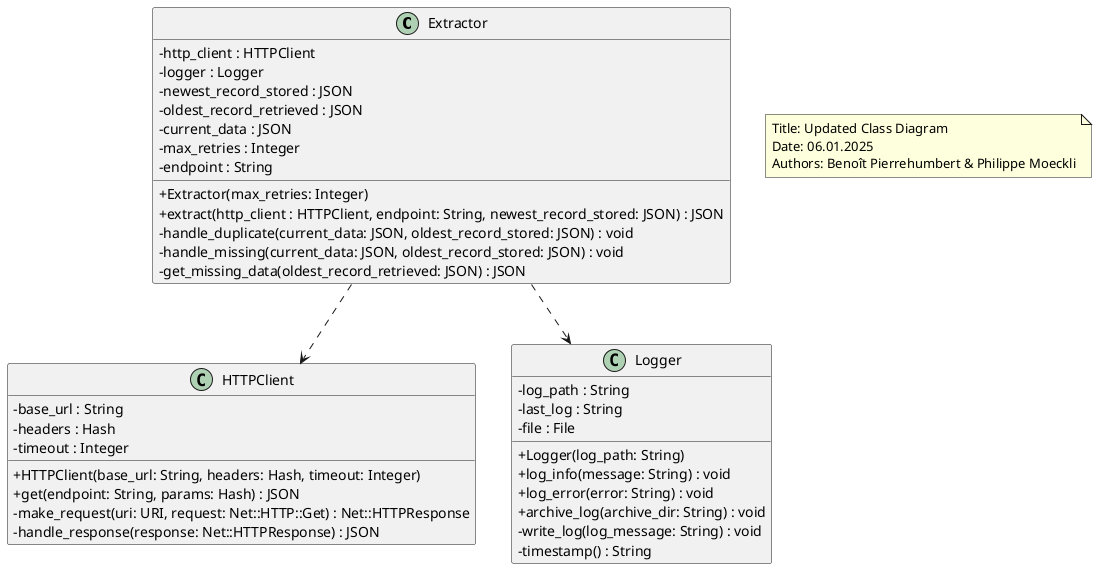 @startuml

skinparam classAttributeIconSize 0

class Extractor {
  - http_client : HTTPClient
  - logger : Logger
  - newest_record_stored : JSON
  - oldest_record_retrieved : JSON
  - current_data : JSON
  - max_retries : Integer
  - endpoint : String
  + Extractor(max_retries: Integer)
  + extract(http_client : HTTPClient, endpoint: String, newest_record_stored: JSON) : JSON
  - handle_duplicate(current_data: JSON, oldest_record_stored: JSON) : void
  - handle_missing(current_data: JSON, oldest_record_stored: JSON) : void
  - get_missing_data(oldest_record_retrieved: JSON) : JSON
}

class HTTPClient {
  - base_url : String
  - headers : Hash
  - timeout : Integer
  + HTTPClient(base_url: String, headers: Hash, timeout: Integer)
  + get(endpoint: String, params: Hash) : JSON
  - make_request(uri: URI, request: Net::HTTP::Get) : Net::HTTPResponse
  - handle_response(response: Net::HTTPResponse) : JSON
}

class Logger {
  - log_path : String
  - last_log : String
  - file : File
  + Logger(log_path: String)
  + log_info(message: String) : void
  + log_error(error: String) : void
  + archive_log(archive_dir: String) : void
  - write_log(log_message: String) : void
  - timestamp() : String
}

Extractor ..> HTTPClient
Extractor ..> Logger

note as N1
  Title: Updated Class Diagram
  Date: 06.01.2025
  Authors: Benoît Pierrehumbert & Philippe Moeckli
end note

@enduml
